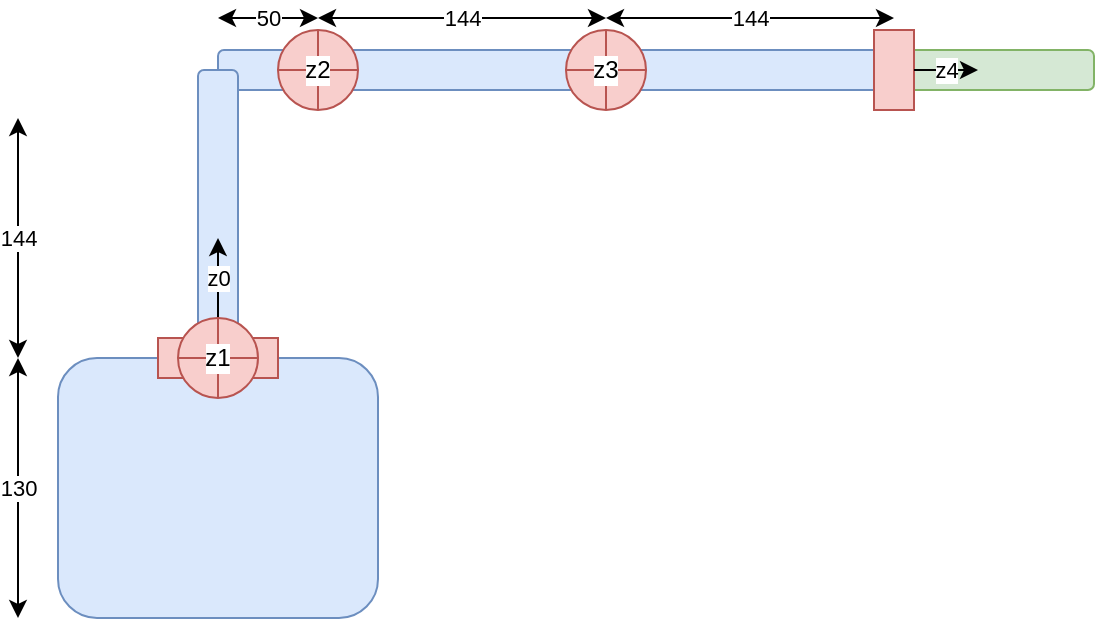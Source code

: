 <mxfile version="22.1.21" type="device" pages="4">
  <diagram name="Robot inicial" id="Ny4vs3DGVAd-yfsMKJ4n">
    <mxGraphModel dx="1177" dy="474" grid="1" gridSize="10" guides="1" tooltips="1" connect="1" arrows="1" fold="1" page="1" pageScale="1" pageWidth="1100" pageHeight="850" math="0" shadow="0">
      <root>
        <mxCell id="qbFUbUMw8g4eD7Utf5S0-0" />
        <mxCell id="qbFUbUMw8g4eD7Utf5S0-1" parent="qbFUbUMw8g4eD7Utf5S0-0" />
        <mxCell id="qbFUbUMw8g4eD7Utf5S0-2" value="" style="rounded=1;whiteSpace=wrap;html=1;fillColor=#dae8fc;strokeColor=#6c8ebf;" vertex="1" parent="qbFUbUMw8g4eD7Utf5S0-1">
          <mxGeometry x="400" y="276" width="50" height="20" as="geometry" />
        </mxCell>
        <mxCell id="qbFUbUMw8g4eD7Utf5S0-3" value="" style="rounded=1;whiteSpace=wrap;html=1;fillColor=#dae8fc;strokeColor=#6c8ebf;" vertex="1" parent="qbFUbUMw8g4eD7Utf5S0-1">
          <mxGeometry x="390" y="286" width="20" height="144" as="geometry" />
        </mxCell>
        <mxCell id="qbFUbUMw8g4eD7Utf5S0-4" value="" style="rounded=1;whiteSpace=wrap;html=1;fillColor=#d5e8d4;strokeColor=#82b366;" vertex="1" parent="qbFUbUMw8g4eD7Utf5S0-1">
          <mxGeometry x="738" y="276" width="100" height="20" as="geometry" />
        </mxCell>
        <mxCell id="qbFUbUMw8g4eD7Utf5S0-5" value="" style="rounded=1;whiteSpace=wrap;html=1;fillColor=#dae8fc;strokeColor=#6c8ebf;" vertex="1" parent="qbFUbUMw8g4eD7Utf5S0-1">
          <mxGeometry x="450" y="276" width="144" height="20" as="geometry" />
        </mxCell>
        <mxCell id="qbFUbUMw8g4eD7Utf5S0-6" value="" style="rounded=1;whiteSpace=wrap;html=1;fillColor=#dae8fc;strokeColor=#6c8ebf;" vertex="1" parent="qbFUbUMw8g4eD7Utf5S0-1">
          <mxGeometry x="320" y="430" width="160" height="130" as="geometry" />
        </mxCell>
        <mxCell id="qbFUbUMw8g4eD7Utf5S0-7" value="" style="rounded=0;whiteSpace=wrap;html=1;fillColor=#f8cecc;strokeColor=#b85450;" vertex="1" parent="qbFUbUMw8g4eD7Utf5S0-1">
          <mxGeometry x="370" y="420" width="60" height="20" as="geometry" />
        </mxCell>
        <mxCell id="qbFUbUMw8g4eD7Utf5S0-8" value="" style="rounded=1;whiteSpace=wrap;html=1;fillColor=#dae8fc;strokeColor=#6c8ebf;" vertex="1" parent="qbFUbUMw8g4eD7Utf5S0-1">
          <mxGeometry x="594" y="276" width="144" height="20" as="geometry" />
        </mxCell>
        <mxCell id="qbFUbUMw8g4eD7Utf5S0-9" value="" style="rounded=0;whiteSpace=wrap;html=1;fillColor=#f8cecc;strokeColor=#b85450;" vertex="1" parent="qbFUbUMw8g4eD7Utf5S0-1">
          <mxGeometry x="728" y="266" width="20" height="40" as="geometry" />
        </mxCell>
        <mxCell id="qbFUbUMw8g4eD7Utf5S0-10" value="z0" style="endArrow=classic;html=1;rounded=0;" edge="1" parent="qbFUbUMw8g4eD7Utf5S0-1">
          <mxGeometry width="50" height="50" relative="1" as="geometry">
            <mxPoint x="400" y="410" as="sourcePoint" />
            <mxPoint x="400" y="370" as="targetPoint" />
          </mxGeometry>
        </mxCell>
        <mxCell id="qbFUbUMw8g4eD7Utf5S0-11" value="130" style="endArrow=classic;startArrow=classic;html=1;rounded=0;" edge="1" parent="qbFUbUMw8g4eD7Utf5S0-1">
          <mxGeometry width="50" height="50" relative="1" as="geometry">
            <mxPoint x="300" y="560" as="sourcePoint" />
            <mxPoint x="300" y="430" as="targetPoint" />
          </mxGeometry>
        </mxCell>
        <mxCell id="qbFUbUMw8g4eD7Utf5S0-12" value="144" style="endArrow=classic;startArrow=classic;html=1;rounded=0;" edge="1" parent="qbFUbUMw8g4eD7Utf5S0-1">
          <mxGeometry width="50" height="50" relative="1" as="geometry">
            <mxPoint x="300" y="430" as="sourcePoint" />
            <mxPoint x="300" y="310" as="targetPoint" />
          </mxGeometry>
        </mxCell>
        <mxCell id="qbFUbUMw8g4eD7Utf5S0-13" value="50" style="endArrow=classic;startArrow=classic;html=1;rounded=0;" edge="1" parent="qbFUbUMw8g4eD7Utf5S0-1">
          <mxGeometry width="50" height="50" relative="1" as="geometry">
            <mxPoint x="400" y="260" as="sourcePoint" />
            <mxPoint x="450" y="260" as="targetPoint" />
          </mxGeometry>
        </mxCell>
        <mxCell id="qbFUbUMw8g4eD7Utf5S0-14" value="144" style="endArrow=classic;startArrow=classic;html=1;rounded=0;" edge="1" parent="qbFUbUMw8g4eD7Utf5S0-1">
          <mxGeometry width="50" height="50" relative="1" as="geometry">
            <mxPoint x="450" y="260" as="sourcePoint" />
            <mxPoint x="594" y="260" as="targetPoint" />
          </mxGeometry>
        </mxCell>
        <mxCell id="qbFUbUMw8g4eD7Utf5S0-15" value="z4" style="endArrow=classic;html=1;rounded=0;exitX=1;exitY=0.5;exitDx=0;exitDy=0;" edge="1" parent="qbFUbUMw8g4eD7Utf5S0-1" source="qbFUbUMw8g4eD7Utf5S0-9">
          <mxGeometry width="50" height="50" relative="1" as="geometry">
            <mxPoint x="740" y="286" as="sourcePoint" />
            <mxPoint x="780" y="286" as="targetPoint" />
            <Array as="points" />
          </mxGeometry>
        </mxCell>
        <mxCell id="qbFUbUMw8g4eD7Utf5S0-16" value="z1" style="shape=orEllipse;perimeter=ellipsePerimeter;whiteSpace=wrap;html=1;backgroundOutline=1;fillColor=#f8cecc;strokeColor=#b85450;labelBackgroundColor=default;" vertex="1" parent="qbFUbUMw8g4eD7Utf5S0-1">
          <mxGeometry x="380" y="410" width="40" height="40" as="geometry" />
        </mxCell>
        <mxCell id="qbFUbUMw8g4eD7Utf5S0-17" value="z2" style="shape=orEllipse;perimeter=ellipsePerimeter;whiteSpace=wrap;html=1;backgroundOutline=1;fillColor=#f8cecc;strokeColor=#b85450;labelBackgroundColor=default;" vertex="1" parent="qbFUbUMw8g4eD7Utf5S0-1">
          <mxGeometry x="430" y="266" width="40" height="40" as="geometry" />
        </mxCell>
        <mxCell id="qbFUbUMw8g4eD7Utf5S0-18" value="z3" style="shape=orEllipse;perimeter=ellipsePerimeter;whiteSpace=wrap;html=1;backgroundOutline=1;fillColor=#f8cecc;strokeColor=#b85450;labelBackgroundColor=default;" vertex="1" parent="qbFUbUMw8g4eD7Utf5S0-1">
          <mxGeometry x="574" y="266" width="40" height="40" as="geometry" />
        </mxCell>
        <mxCell id="qbFUbUMw8g4eD7Utf5S0-21" value="144" style="endArrow=classic;startArrow=classic;html=1;rounded=0;endFill=1;startFill=1;" edge="1" parent="qbFUbUMw8g4eD7Utf5S0-1">
          <mxGeometry width="50" height="50" relative="1" as="geometry">
            <mxPoint x="594" y="260" as="sourcePoint" />
            <mxPoint x="738" y="260" as="targetPoint" />
          </mxGeometry>
        </mxCell>
      </root>
    </mxGraphModel>
  </diagram>
  <diagram name="Robot Modelo" id="JLq60dZEtEeXuQgpwOKY">
    <mxGraphModel dx="330" dy="133" grid="1" gridSize="10" guides="1" tooltips="1" connect="1" arrows="1" fold="1" page="1" pageScale="1" pageWidth="1100" pageHeight="850" math="0" shadow="0">
      <root>
        <mxCell id="emqvxlYwTOZ11juxNe8C-0" />
        <mxCell id="emqvxlYwTOZ11juxNe8C-1" parent="emqvxlYwTOZ11juxNe8C-0" />
        <mxCell id="emqvxlYwTOZ11juxNe8C-2" value="" style="rounded=1;whiteSpace=wrap;html=1;fillColor=#dae8fc;strokeColor=#6c8ebf;" vertex="1" parent="emqvxlYwTOZ11juxNe8C-1">
          <mxGeometry x="400" y="276" width="50" height="20" as="geometry" />
        </mxCell>
        <mxCell id="emqvxlYwTOZ11juxNe8C-3" value="" style="rounded=1;whiteSpace=wrap;html=1;fillColor=#dae8fc;strokeColor=#6c8ebf;" vertex="1" parent="emqvxlYwTOZ11juxNe8C-1">
          <mxGeometry x="390" y="286" width="20" height="144" as="geometry" />
        </mxCell>
        <mxCell id="emqvxlYwTOZ11juxNe8C-4" value="" style="rounded=1;whiteSpace=wrap;html=1;fillColor=#d5e8d4;strokeColor=#82b366;" vertex="1" parent="emqvxlYwTOZ11juxNe8C-1">
          <mxGeometry x="738" y="276" width="100" height="20" as="geometry" />
        </mxCell>
        <mxCell id="emqvxlYwTOZ11juxNe8C-5" value="" style="rounded=1;whiteSpace=wrap;html=1;fillColor=#dae8fc;strokeColor=#6c8ebf;" vertex="1" parent="emqvxlYwTOZ11juxNe8C-1">
          <mxGeometry x="450" y="276" width="144" height="20" as="geometry" />
        </mxCell>
        <mxCell id="emqvxlYwTOZ11juxNe8C-6" value="" style="rounded=1;whiteSpace=wrap;html=1;fillColor=#dae8fc;strokeColor=#6c8ebf;" vertex="1" parent="emqvxlYwTOZ11juxNe8C-1">
          <mxGeometry x="320" y="430" width="160" height="130" as="geometry" />
        </mxCell>
        <mxCell id="emqvxlYwTOZ11juxNe8C-7" value="" style="rounded=0;whiteSpace=wrap;html=1;fillColor=#f8cecc;strokeColor=#b85450;" vertex="1" parent="emqvxlYwTOZ11juxNe8C-1">
          <mxGeometry x="370" y="420" width="60" height="20" as="geometry" />
        </mxCell>
        <mxCell id="emqvxlYwTOZ11juxNe8C-8" value="" style="rounded=1;whiteSpace=wrap;html=1;fillColor=#dae8fc;strokeColor=#6c8ebf;" vertex="1" parent="emqvxlYwTOZ11juxNe8C-1">
          <mxGeometry x="594" y="276" width="144" height="20" as="geometry" />
        </mxCell>
        <mxCell id="emqvxlYwTOZ11juxNe8C-9" value="" style="rounded=0;whiteSpace=wrap;html=1;fillColor=#f8cecc;strokeColor=#b85450;" vertex="1" parent="emqvxlYwTOZ11juxNe8C-1">
          <mxGeometry x="728" y="266" width="20" height="40" as="geometry" />
        </mxCell>
        <mxCell id="emqvxlYwTOZ11juxNe8C-10" value="z0" style="endArrow=classic;html=1;rounded=0;" edge="1" parent="emqvxlYwTOZ11juxNe8C-1">
          <mxGeometry width="50" height="50" relative="1" as="geometry">
            <mxPoint x="400" y="410" as="sourcePoint" />
            <mxPoint x="400" y="370" as="targetPoint" />
          </mxGeometry>
        </mxCell>
        <mxCell id="emqvxlYwTOZ11juxNe8C-11" value="130" style="endArrow=classic;startArrow=classic;html=1;rounded=0;" edge="1" parent="emqvxlYwTOZ11juxNe8C-1">
          <mxGeometry width="50" height="50" relative="1" as="geometry">
            <mxPoint x="300" y="560" as="sourcePoint" />
            <mxPoint x="300" y="430" as="targetPoint" />
          </mxGeometry>
        </mxCell>
        <mxCell id="emqvxlYwTOZ11juxNe8C-12" value="144" style="endArrow=classic;startArrow=classic;html=1;rounded=0;" edge="1" parent="emqvxlYwTOZ11juxNe8C-1">
          <mxGeometry width="50" height="50" relative="1" as="geometry">
            <mxPoint x="300" y="430" as="sourcePoint" />
            <mxPoint x="300" y="310" as="targetPoint" />
          </mxGeometry>
        </mxCell>
        <mxCell id="emqvxlYwTOZ11juxNe8C-13" value="50" style="endArrow=classic;startArrow=classic;html=1;rounded=0;" edge="1" parent="emqvxlYwTOZ11juxNe8C-1">
          <mxGeometry width="50" height="50" relative="1" as="geometry">
            <mxPoint x="400" y="260" as="sourcePoint" />
            <mxPoint x="450" y="260" as="targetPoint" />
          </mxGeometry>
        </mxCell>
        <mxCell id="emqvxlYwTOZ11juxNe8C-14" value="144" style="endArrow=classic;startArrow=classic;html=1;rounded=0;" edge="1" parent="emqvxlYwTOZ11juxNe8C-1">
          <mxGeometry width="50" height="50" relative="1" as="geometry">
            <mxPoint x="450" y="260" as="sourcePoint" />
            <mxPoint x="594" y="260" as="targetPoint" />
          </mxGeometry>
        </mxCell>
        <mxCell id="emqvxlYwTOZ11juxNe8C-16" value="z4" style="endArrow=classic;html=1;rounded=0;exitX=1;exitY=0.5;exitDx=0;exitDy=0;" edge="1" parent="emqvxlYwTOZ11juxNe8C-1" source="emqvxlYwTOZ11juxNe8C-9">
          <mxGeometry width="50" height="50" relative="1" as="geometry">
            <mxPoint x="740" y="286" as="sourcePoint" />
            <mxPoint x="780" y="286" as="targetPoint" />
            <Array as="points" />
          </mxGeometry>
        </mxCell>
        <mxCell id="emqvxlYwTOZ11juxNe8C-17" value="z1" style="shape=orEllipse;perimeter=ellipsePerimeter;whiteSpace=wrap;html=1;backgroundOutline=1;fillColor=#f8cecc;strokeColor=#b85450;labelBackgroundColor=default;" vertex="1" parent="emqvxlYwTOZ11juxNe8C-1">
          <mxGeometry x="380" y="410" width="40" height="40" as="geometry" />
        </mxCell>
        <mxCell id="emqvxlYwTOZ11juxNe8C-18" value="z2" style="shape=orEllipse;perimeter=ellipsePerimeter;whiteSpace=wrap;html=1;backgroundOutline=1;fillColor=#f8cecc;strokeColor=#b85450;labelBackgroundColor=default;" vertex="1" parent="emqvxlYwTOZ11juxNe8C-1">
          <mxGeometry x="430" y="266" width="40" height="40" as="geometry" />
        </mxCell>
        <mxCell id="emqvxlYwTOZ11juxNe8C-19" value="z3" style="shape=orEllipse;perimeter=ellipsePerimeter;whiteSpace=wrap;html=1;backgroundOutline=1;fillColor=#f8cecc;strokeColor=#b85450;labelBackgroundColor=default;" vertex="1" parent="emqvxlYwTOZ11juxNe8C-1">
          <mxGeometry x="574" y="266" width="40" height="40" as="geometry" />
        </mxCell>
        <mxCell id="MKcAdbZc0ZUTMHucmN8z-0" value="T1" style="endArrow=none;html=1;rounded=0;exitX=0.502;exitY=0.495;exitDx=0;exitDy=0;exitPerimeter=0;entryX=0.498;entryY=0.495;entryDx=0;entryDy=0;entryPerimeter=0;" edge="1" parent="emqvxlYwTOZ11juxNe8C-1" source="emqvxlYwTOZ11juxNe8C-17" target="emqvxlYwTOZ11juxNe8C-18">
          <mxGeometry width="50" height="50" relative="1" as="geometry">
            <mxPoint x="490" y="420" as="sourcePoint" />
            <mxPoint x="580" y="420" as="targetPoint" />
          </mxGeometry>
        </mxCell>
        <mxCell id="JJ2KJQA7IF1ZhLUbpcBQ-0" value="A1 = sqrt(144^2+50^2)" style="endArrow=blockThin;html=1;rounded=0;exitX=0.502;exitY=0.495;exitDx=0;exitDy=0;exitPerimeter=0;entryX=0.498;entryY=0.495;entryDx=0;entryDy=0;entryPerimeter=0;startArrow=blockThin;startFill=1;endFill=1;" edge="1" parent="emqvxlYwTOZ11juxNe8C-1">
          <mxGeometry x="0.193" y="-61" width="50" height="50" relative="1" as="geometry">
            <mxPoint x="413" y="436" as="sourcePoint" />
            <mxPoint x="463" y="292" as="targetPoint" />
            <mxPoint as="offset" />
          </mxGeometry>
        </mxCell>
        <mxCell id="dUwF36JrPIe3rAWJK66I-0" value="144" style="endArrow=classic;startArrow=classic;html=1;rounded=0;endFill=1;startFill=1;" edge="1" parent="emqvxlYwTOZ11juxNe8C-1">
          <mxGeometry width="50" height="50" relative="1" as="geometry">
            <mxPoint x="594" y="260" as="sourcePoint" />
            <mxPoint x="738" y="260" as="targetPoint" />
          </mxGeometry>
        </mxCell>
      </root>
    </mxGraphModel>
  </diagram>
  <diagram name="Robot extendido" id="0PknV8slN1T9c9Iy5URj">
    <mxGraphModel dx="396" dy="160" grid="1" gridSize="10" guides="1" tooltips="1" connect="1" arrows="1" fold="1" page="1" pageScale="1" pageWidth="1100" pageHeight="850" math="0" shadow="0">
      <root>
        <mxCell id="rxWHiTYlrlsDjyi4Nc8P-0" />
        <mxCell id="rxWHiTYlrlsDjyi4Nc8P-1" parent="rxWHiTYlrlsDjyi4Nc8P-0" />
        <mxCell id="rxWHiTYlrlsDjyi4Nc8P-2" value="" style="rounded=1;whiteSpace=wrap;html=1;fillColor=#dae8fc;strokeColor=#6c8ebf;direction=south;" vertex="1" parent="rxWHiTYlrlsDjyi4Nc8P-1">
          <mxGeometry x="534" y="430" width="20" height="50" as="geometry" />
        </mxCell>
        <mxCell id="rxWHiTYlrlsDjyi4Nc8P-3" value="" style="rounded=1;whiteSpace=wrap;html=1;fillColor=#dae8fc;strokeColor=#6c8ebf;direction=south;" vertex="1" parent="rxWHiTYlrlsDjyi4Nc8P-1">
          <mxGeometry x="400" y="420" width="144" height="20" as="geometry" />
        </mxCell>
        <mxCell id="rxWHiTYlrlsDjyi4Nc8P-4" value="" style="rounded=1;whiteSpace=wrap;html=1;fillColor=#d5e8d4;strokeColor=#82b366;" vertex="1" parent="rxWHiTYlrlsDjyi4Nc8P-1">
          <mxGeometry x="832" y="470" width="100" height="20" as="geometry" />
        </mxCell>
        <mxCell id="rxWHiTYlrlsDjyi4Nc8P-5" value="" style="rounded=1;whiteSpace=wrap;html=1;fillColor=#dae8fc;strokeColor=#6c8ebf;" vertex="1" parent="rxWHiTYlrlsDjyi4Nc8P-1">
          <mxGeometry x="544" y="470" width="144" height="20" as="geometry" />
        </mxCell>
        <mxCell id="rxWHiTYlrlsDjyi4Nc8P-6" value="" style="rounded=1;whiteSpace=wrap;html=1;fillColor=#dae8fc;strokeColor=#6c8ebf;" vertex="1" parent="rxWHiTYlrlsDjyi4Nc8P-1">
          <mxGeometry x="320" y="430" width="160" height="130" as="geometry" />
        </mxCell>
        <mxCell id="rxWHiTYlrlsDjyi4Nc8P-7" value="" style="rounded=0;whiteSpace=wrap;html=1;fillColor=#f8cecc;strokeColor=#b85450;" vertex="1" parent="rxWHiTYlrlsDjyi4Nc8P-1">
          <mxGeometry x="370" y="420" width="60" height="20" as="geometry" />
        </mxCell>
        <mxCell id="rxWHiTYlrlsDjyi4Nc8P-8" value="" style="rounded=1;whiteSpace=wrap;html=1;fillColor=#dae8fc;strokeColor=#6c8ebf;" vertex="1" parent="rxWHiTYlrlsDjyi4Nc8P-1">
          <mxGeometry x="688" y="470" width="144" height="20" as="geometry" />
        </mxCell>
        <mxCell id="rxWHiTYlrlsDjyi4Nc8P-9" value="" style="rounded=0;whiteSpace=wrap;html=1;fillColor=#f8cecc;strokeColor=#b85450;" vertex="1" parent="rxWHiTYlrlsDjyi4Nc8P-1">
          <mxGeometry x="822" y="460" width="20" height="40" as="geometry" />
        </mxCell>
        <mxCell id="rxWHiTYlrlsDjyi4Nc8P-10" value="z0" style="endArrow=classic;html=1;rounded=0;" edge="1" parent="rxWHiTYlrlsDjyi4Nc8P-1">
          <mxGeometry width="50" height="50" relative="1" as="geometry">
            <mxPoint x="400" y="410" as="sourcePoint" />
            <mxPoint x="400" y="370" as="targetPoint" />
          </mxGeometry>
        </mxCell>
        <mxCell id="rxWHiTYlrlsDjyi4Nc8P-12" value="144" style="endArrow=classic;startArrow=classic;html=1;rounded=0;" edge="1" parent="rxWHiTYlrlsDjyi4Nc8P-1">
          <mxGeometry width="50" height="50" relative="1" as="geometry">
            <mxPoint x="400" y="400" as="sourcePoint" />
            <mxPoint x="544" y="400" as="targetPoint" />
          </mxGeometry>
        </mxCell>
        <mxCell id="rxWHiTYlrlsDjyi4Nc8P-13" value="50" style="endArrow=classic;startArrow=classic;html=1;rounded=0;" edge="1" parent="rxWHiTYlrlsDjyi4Nc8P-1">
          <mxGeometry width="50" height="50" relative="1" as="geometry">
            <mxPoint x="574" y="480" as="sourcePoint" />
            <mxPoint x="574" y="430" as="targetPoint" />
          </mxGeometry>
        </mxCell>
        <mxCell id="rxWHiTYlrlsDjyi4Nc8P-16" value="z1" style="shape=orEllipse;perimeter=ellipsePerimeter;whiteSpace=wrap;html=1;backgroundOutline=1;fillColor=#f8cecc;strokeColor=#b85450;labelBackgroundColor=default;" vertex="1" parent="rxWHiTYlrlsDjyi4Nc8P-1">
          <mxGeometry x="380" y="410" width="40" height="40" as="geometry" />
        </mxCell>
        <mxCell id="rxWHiTYlrlsDjyi4Nc8P-17" value="z2" style="shape=orEllipse;perimeter=ellipsePerimeter;whiteSpace=wrap;html=1;backgroundOutline=1;fillColor=#f8cecc;strokeColor=#b85450;labelBackgroundColor=default;" vertex="1" parent="rxWHiTYlrlsDjyi4Nc8P-1">
          <mxGeometry x="524" y="460" width="40" height="40" as="geometry" />
        </mxCell>
        <mxCell id="rxWHiTYlrlsDjyi4Nc8P-18" value="" style="shape=orEllipse;perimeter=ellipsePerimeter;whiteSpace=wrap;html=1;backgroundOutline=1;fillColor=#f8cecc;strokeColor=#b85450;labelBackgroundColor=default;" vertex="1" parent="rxWHiTYlrlsDjyi4Nc8P-1">
          <mxGeometry x="668" y="460" width="40" height="40" as="geometry" />
        </mxCell>
        <mxCell id="rxWHiTYlrlsDjyi4Nc8P-19" value="T1" style="endArrow=none;html=1;rounded=0;exitX=0.502;exitY=0.495;exitDx=0;exitDy=0;exitPerimeter=0;entryX=0.498;entryY=0.495;entryDx=0;entryDy=0;entryPerimeter=0;" edge="1" parent="rxWHiTYlrlsDjyi4Nc8P-1" source="rxWHiTYlrlsDjyi4Nc8P-16" target="rxWHiTYlrlsDjyi4Nc8P-17">
          <mxGeometry width="50" height="50" relative="1" as="geometry">
            <mxPoint x="490" y="420" as="sourcePoint" />
            <mxPoint x="580" y="420" as="targetPoint" />
          </mxGeometry>
        </mxCell>
        <mxCell id="OyIT9SRn1_gmPi26Dz-v-0" value="A1" style="endArrow=none;html=1;rounded=0;exitX=0.502;exitY=0.495;exitDx=0;exitDy=0;exitPerimeter=0;entryX=0.498;entryY=0.495;entryDx=0;entryDy=0;entryPerimeter=0;" edge="1" parent="rxWHiTYlrlsDjyi4Nc8P-1">
          <mxGeometry width="50" height="50" relative="1" as="geometry">
            <mxPoint x="400" y="450" as="sourcePoint" />
            <mxPoint x="544" y="500" as="targetPoint" />
          </mxGeometry>
        </mxCell>
        <mxCell id="OyIT9SRn1_gmPi26Dz-v-1" value="" style="endArrow=none;dashed=1;html=1;dashPattern=1 3;strokeWidth=2;rounded=0;exitX=0.504;exitY=0.5;exitDx=0;exitDy=0;exitPerimeter=0;" edge="1" parent="rxWHiTYlrlsDjyi4Nc8P-1" source="rxWHiTYlrlsDjyi4Nc8P-16">
          <mxGeometry width="50" height="50" relative="1" as="geometry">
            <mxPoint x="610" y="350" as="sourcePoint" />
            <mxPoint x="640" y="430" as="targetPoint" />
          </mxGeometry>
        </mxCell>
        <mxCell id="OyIT9SRn1_gmPi26Dz-v-2" value="O1min" style="endArrow=none;html=1;rounded=0;strokeColor=default;curved=1;" edge="1" parent="rxWHiTYlrlsDjyi4Nc8P-1">
          <mxGeometry width="50" height="50" relative="1" as="geometry">
            <mxPoint x="490" y="460" as="sourcePoint" />
            <mxPoint x="500" y="430" as="targetPoint" />
            <Array as="points">
              <mxPoint x="500" y="450" />
            </Array>
          </mxGeometry>
        </mxCell>
      </root>
    </mxGraphModel>
  </diagram>
  <diagram name="Robot contraido" id="M0ph3BRO7jmvb6QjSnYe">
    <mxGraphModel dx="1177" dy="474" grid="1" gridSize="10" guides="1" tooltips="1" connect="1" arrows="1" fold="1" page="1" pageScale="1" pageWidth="1100" pageHeight="850" math="0" shadow="0">
      <root>
        <mxCell id="M7VPLjR3g-nJ-GxLjkU4-0" />
        <mxCell id="M7VPLjR3g-nJ-GxLjkU4-1" parent="M7VPLjR3g-nJ-GxLjkU4-0" />
        <mxCell id="M7VPLjR3g-nJ-GxLjkU4-6" value="" style="rounded=1;whiteSpace=wrap;html=1;fillColor=#dae8fc;strokeColor=#6c8ebf;" vertex="1" parent="M7VPLjR3g-nJ-GxLjkU4-1">
          <mxGeometry x="320" y="430" width="160" height="130" as="geometry" />
        </mxCell>
        <mxCell id="M7VPLjR3g-nJ-GxLjkU4-2" value="" style="rounded=1;whiteSpace=wrap;html=1;fillColor=#dae8fc;strokeColor=#6c8ebf;direction=south;" vertex="1" parent="M7VPLjR3g-nJ-GxLjkU4-1">
          <mxGeometry x="246" y="380" width="20" height="50" as="geometry" />
        </mxCell>
        <mxCell id="M7VPLjR3g-nJ-GxLjkU4-3" value="" style="rounded=1;whiteSpace=wrap;html=1;fillColor=#dae8fc;strokeColor=#6c8ebf;direction=north;" vertex="1" parent="M7VPLjR3g-nJ-GxLjkU4-1">
          <mxGeometry x="256" y="420" width="144" height="20" as="geometry" />
        </mxCell>
        <mxCell id="M7VPLjR3g-nJ-GxLjkU4-4" value="" style="rounded=1;whiteSpace=wrap;html=1;fillColor=#d5e8d4;strokeColor=#82b366;" vertex="1" parent="M7VPLjR3g-nJ-GxLjkU4-1">
          <mxGeometry x="544" y="370" width="100" height="20" as="geometry" />
        </mxCell>
        <mxCell id="M7VPLjR3g-nJ-GxLjkU4-5" value="" style="rounded=1;whiteSpace=wrap;html=1;fillColor=#dae8fc;strokeColor=#6c8ebf;" vertex="1" parent="M7VPLjR3g-nJ-GxLjkU4-1">
          <mxGeometry x="256" y="370" width="144" height="20" as="geometry" />
        </mxCell>
        <mxCell id="M7VPLjR3g-nJ-GxLjkU4-7" value="" style="rounded=0;whiteSpace=wrap;html=1;fillColor=#f8cecc;strokeColor=#b85450;" vertex="1" parent="M7VPLjR3g-nJ-GxLjkU4-1">
          <mxGeometry x="370" y="420" width="60" height="20" as="geometry" />
        </mxCell>
        <mxCell id="M7VPLjR3g-nJ-GxLjkU4-8" value="" style="rounded=1;whiteSpace=wrap;html=1;fillColor=#dae8fc;strokeColor=#6c8ebf;" vertex="1" parent="M7VPLjR3g-nJ-GxLjkU4-1">
          <mxGeometry x="400" y="370" width="144" height="20" as="geometry" />
        </mxCell>
        <mxCell id="M7VPLjR3g-nJ-GxLjkU4-9" value="" style="rounded=0;whiteSpace=wrap;html=1;fillColor=#f8cecc;strokeColor=#b85450;" vertex="1" parent="M7VPLjR3g-nJ-GxLjkU4-1">
          <mxGeometry x="534" y="360" width="20" height="40" as="geometry" />
        </mxCell>
        <mxCell id="M7VPLjR3g-nJ-GxLjkU4-13" value="50" style="endArrow=classic;startArrow=classic;html=1;rounded=0;" edge="1" parent="M7VPLjR3g-nJ-GxLjkU4-1">
          <mxGeometry width="50" height="50" relative="1" as="geometry">
            <mxPoint x="230" y="430" as="sourcePoint" />
            <mxPoint x="230" y="380" as="targetPoint" />
          </mxGeometry>
        </mxCell>
        <mxCell id="M7VPLjR3g-nJ-GxLjkU4-14" value="144" style="endArrow=classic;startArrow=classic;html=1;rounded=0;" edge="1" parent="M7VPLjR3g-nJ-GxLjkU4-1">
          <mxGeometry width="50" height="50" relative="1" as="geometry">
            <mxPoint x="256" y="460" as="sourcePoint" />
            <mxPoint x="400" y="460" as="targetPoint" />
          </mxGeometry>
        </mxCell>
        <mxCell id="M7VPLjR3g-nJ-GxLjkU4-16" value="z1" style="shape=orEllipse;perimeter=ellipsePerimeter;whiteSpace=wrap;html=1;backgroundOutline=1;fillColor=#f8cecc;strokeColor=#b85450;labelBackgroundColor=default;" vertex="1" parent="M7VPLjR3g-nJ-GxLjkU4-1">
          <mxGeometry x="380" y="410" width="40" height="40" as="geometry" />
        </mxCell>
        <mxCell id="M7VPLjR3g-nJ-GxLjkU4-17" value="z2" style="shape=orEllipse;perimeter=ellipsePerimeter;whiteSpace=wrap;html=1;backgroundOutline=1;fillColor=#f8cecc;strokeColor=#b85450;labelBackgroundColor=default;" vertex="1" parent="M7VPLjR3g-nJ-GxLjkU4-1">
          <mxGeometry x="236" y="360" width="40" height="40" as="geometry" />
        </mxCell>
        <mxCell id="M7VPLjR3g-nJ-GxLjkU4-18" value="" style="shape=orEllipse;perimeter=ellipsePerimeter;whiteSpace=wrap;html=1;backgroundOutline=1;fillColor=#f8cecc;strokeColor=#b85450;labelBackgroundColor=default;" vertex="1" parent="M7VPLjR3g-nJ-GxLjkU4-1">
          <mxGeometry x="380" y="360" width="40" height="40" as="geometry" />
        </mxCell>
        <mxCell id="M7VPLjR3g-nJ-GxLjkU4-19" value="T1" style="endArrow=none;html=1;rounded=0;exitX=0.502;exitY=0.495;exitDx=0;exitDy=0;exitPerimeter=0;entryX=0.498;entryY=0.495;entryDx=0;entryDy=0;entryPerimeter=0;" edge="1" parent="M7VPLjR3g-nJ-GxLjkU4-1" source="M7VPLjR3g-nJ-GxLjkU4-16" target="M7VPLjR3g-nJ-GxLjkU4-17">
          <mxGeometry width="50" height="50" relative="1" as="geometry">
            <mxPoint x="490" y="420" as="sourcePoint" />
            <mxPoint x="580" y="420" as="targetPoint" />
          </mxGeometry>
        </mxCell>
        <mxCell id="M7VPLjR3g-nJ-GxLjkU4-20" value="144" style="endArrow=classic;startArrow=classic;html=1;rounded=0;endFill=1;startFill=1;" edge="1" parent="M7VPLjR3g-nJ-GxLjkU4-1">
          <mxGeometry width="50" height="50" relative="1" as="geometry">
            <mxPoint x="256" y="350" as="sourcePoint" />
            <mxPoint x="400" y="350" as="targetPoint" />
          </mxGeometry>
        </mxCell>
        <mxCell id="M7VPLjR3g-nJ-GxLjkU4-22" value="" style="endArrow=none;dashed=1;html=1;dashPattern=1 3;strokeWidth=2;rounded=0;exitX=0.504;exitY=0.5;exitDx=0;exitDy=0;exitPerimeter=0;" edge="1" parent="M7VPLjR3g-nJ-GxLjkU4-1" source="M7VPLjR3g-nJ-GxLjkU4-16">
          <mxGeometry width="50" height="50" relative="1" as="geometry">
            <mxPoint x="610" y="350" as="sourcePoint" />
            <mxPoint x="160" y="430" as="targetPoint" />
          </mxGeometry>
        </mxCell>
        <mxCell id="M7VPLjR3g-nJ-GxLjkU4-23" value="O1max" style="endArrow=none;html=1;rounded=0;strokeColor=default;curved=1;" edge="1" parent="M7VPLjR3g-nJ-GxLjkU4-1">
          <mxGeometry width="50" height="50" relative="1" as="geometry">
            <mxPoint x="286" y="430" as="sourcePoint" />
            <mxPoint x="290" y="390" as="targetPoint" />
            <Array as="points">
              <mxPoint x="276" y="410" />
            </Array>
          </mxGeometry>
        </mxCell>
      </root>
    </mxGraphModel>
  </diagram>
</mxfile>
